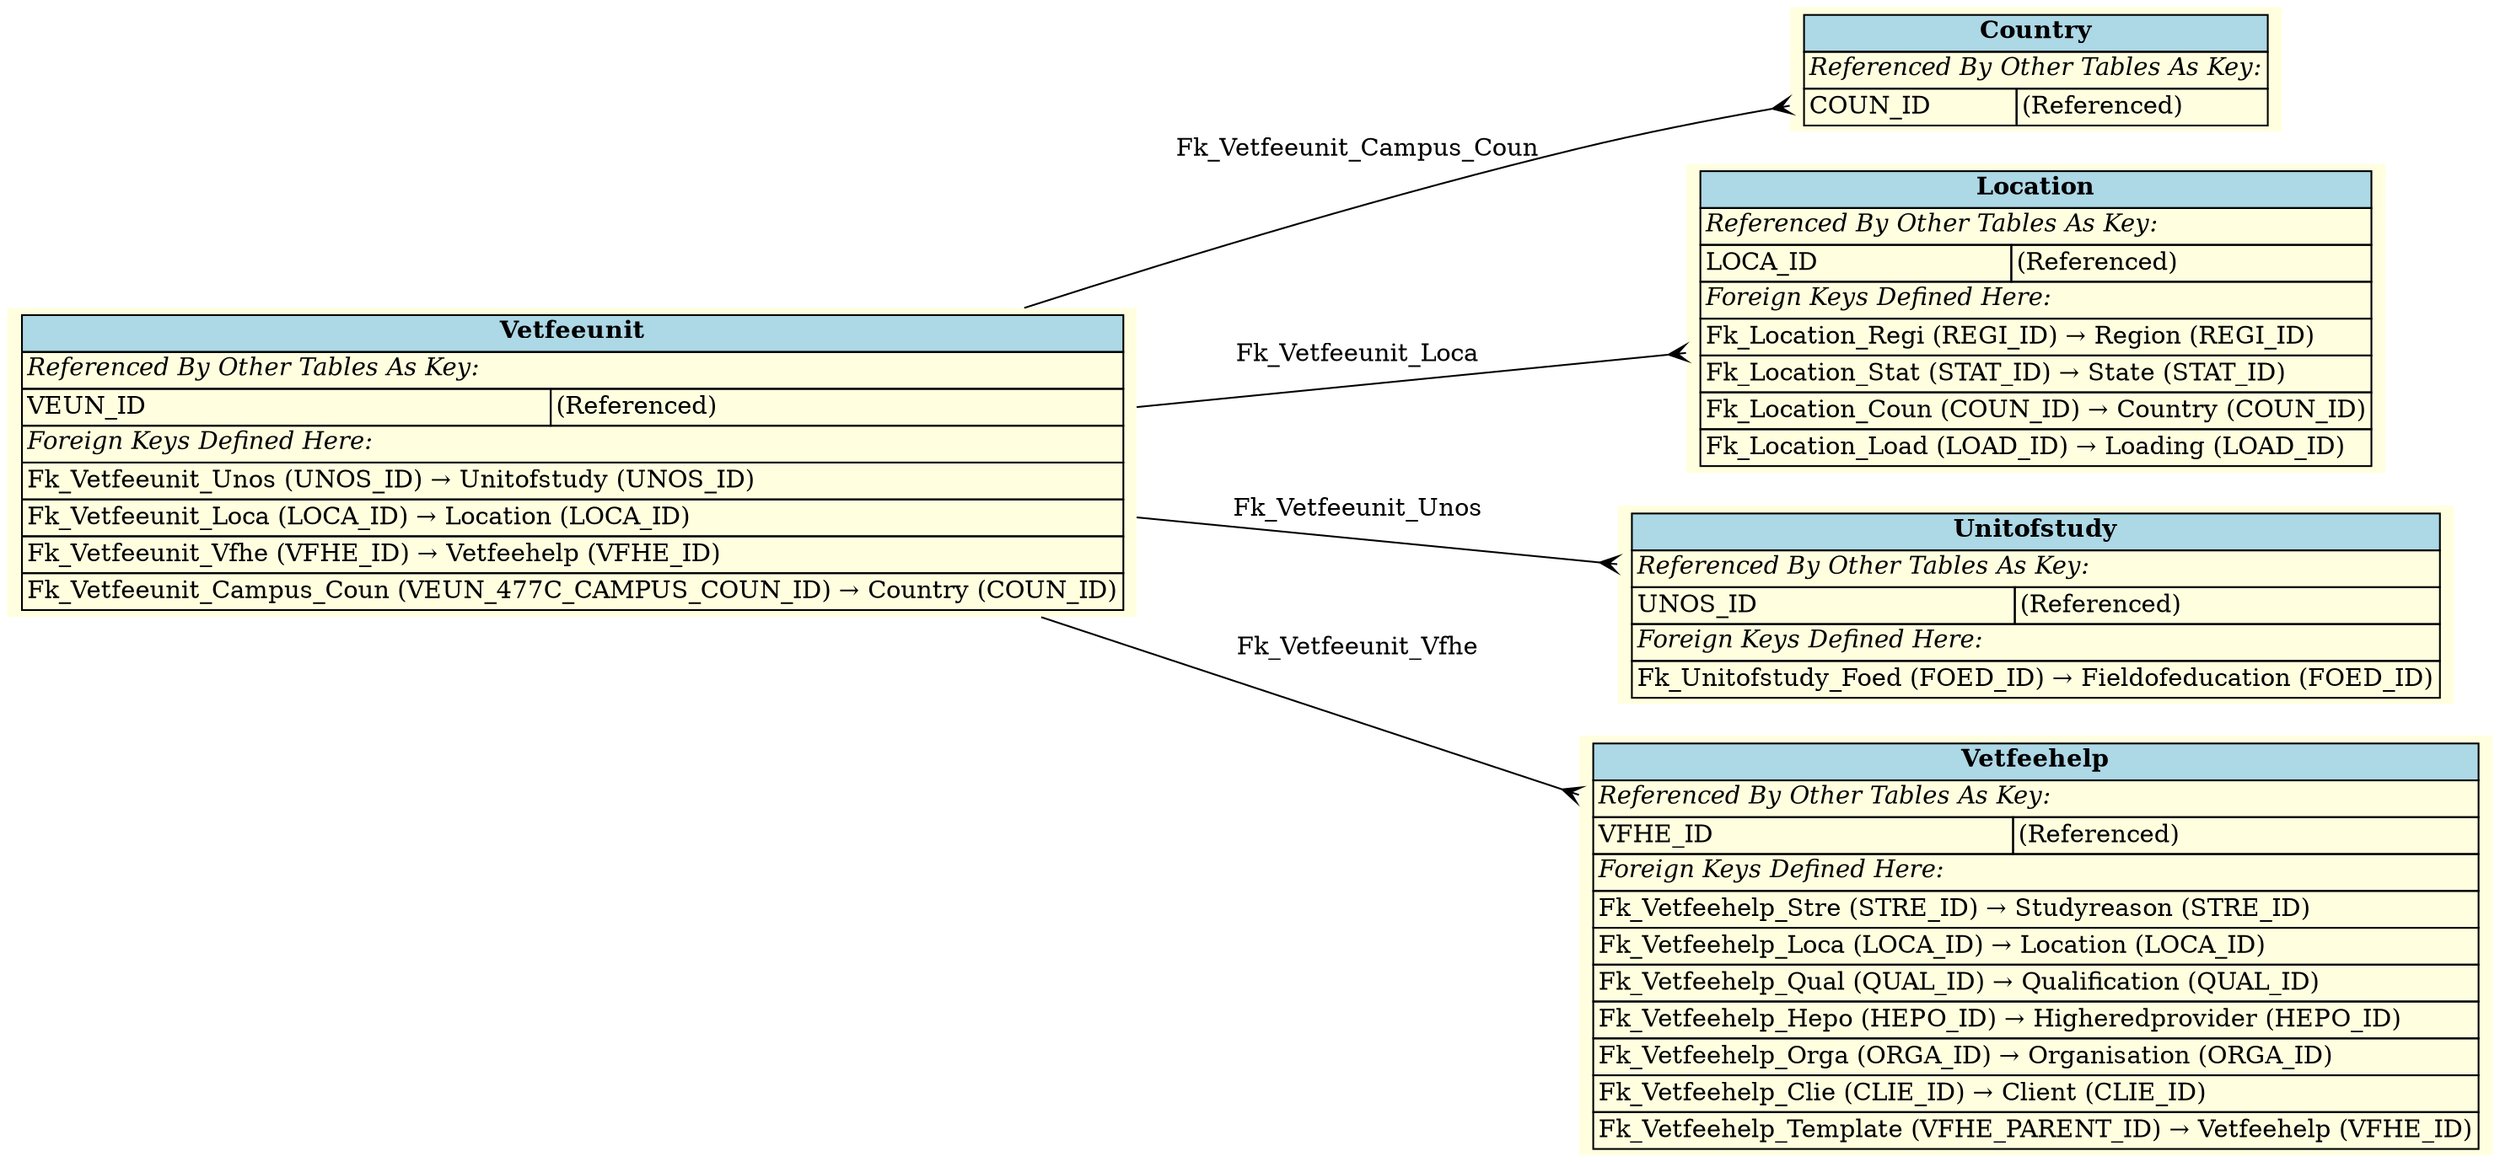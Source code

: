 digraph ERD {
  rankdir=LR;
  node [shape=plaintext, style=filled, fillcolor=lightyellow];
  edge [arrowhead=crow, arrowtail=none, dir=both, labelfontsize=10];

  "Vetfeeunit" [
    label=<
    <TABLE BORDER="0" CELLBORDER="1" CELLSPACING="0" BGCOLOR="lightyellow">
      <TR><TD COLSPAN="2" BGCOLOR="lightblue"><B>Vetfeeunit</B></TD></TR>
      <TR><TD COLSPAN="2" ALIGN="LEFT"><I>Referenced By Other Tables As Key:</I></TD></TR>
      <TR><TD ALIGN="LEFT">VEUN_ID</TD><TD ALIGN="LEFT">(Referenced)</TD></TR>
      <TR><TD COLSPAN="2" ALIGN="LEFT"><I>Foreign Keys Defined Here:</I></TD></TR>
      <TR><TD ALIGN="LEFT" COLSPAN="2">Fk_Vetfeeunit_Unos (UNOS_ID) &rarr; Unitofstudy (UNOS_ID)</TD></TR>
      <TR><TD ALIGN="LEFT" COLSPAN="2">Fk_Vetfeeunit_Loca (LOCA_ID) &rarr; Location (LOCA_ID)</TD></TR>
      <TR><TD ALIGN="LEFT" COLSPAN="2">Fk_Vetfeeunit_Vfhe (VFHE_ID) &rarr; Vetfeehelp (VFHE_ID)</TD></TR>
      <TR><TD ALIGN="LEFT" COLSPAN="2">Fk_Vetfeeunit_Campus_Coun (VEUN_477C_CAMPUS_COUN_ID) &rarr; Country (COUN_ID)</TD></TR>
    </TABLE>
    >
  ];

  "Country" [
    label=<
    <TABLE BORDER="0" CELLBORDER="1" CELLSPACING="0" BGCOLOR="lightyellow">
      <TR><TD COLSPAN="2" BGCOLOR="lightblue"><B>Country</B></TD></TR>
      <TR><TD COLSPAN="2" ALIGN="LEFT"><I>Referenced By Other Tables As Key:</I></TD></TR>
      <TR><TD ALIGN="LEFT">COUN_ID</TD><TD ALIGN="LEFT">(Referenced)</TD></TR>
    </TABLE>
    >
  ];

  "Location" [
    label=<
    <TABLE BORDER="0" CELLBORDER="1" CELLSPACING="0" BGCOLOR="lightyellow">
      <TR><TD COLSPAN="2" BGCOLOR="lightblue"><B>Location</B></TD></TR>
      <TR><TD COLSPAN="2" ALIGN="LEFT"><I>Referenced By Other Tables As Key:</I></TD></TR>
      <TR><TD ALIGN="LEFT">LOCA_ID</TD><TD ALIGN="LEFT">(Referenced)</TD></TR>
      <TR><TD COLSPAN="2" ALIGN="LEFT"><I>Foreign Keys Defined Here:</I></TD></TR>
      <TR><TD ALIGN="LEFT" COLSPAN="2">Fk_Location_Regi (REGI_ID) &rarr; Region (REGI_ID)</TD></TR>
      <TR><TD ALIGN="LEFT" COLSPAN="2">Fk_Location_Stat (STAT_ID) &rarr; State (STAT_ID)</TD></TR>
      <TR><TD ALIGN="LEFT" COLSPAN="2">Fk_Location_Coun (COUN_ID) &rarr; Country (COUN_ID)</TD></TR>
      <TR><TD ALIGN="LEFT" COLSPAN="2">Fk_Location_Load (LOAD_ID) &rarr; Loading (LOAD_ID)</TD></TR>
    </TABLE>
    >
  ];

  "Unitofstudy" [
    label=<
    <TABLE BORDER="0" CELLBORDER="1" CELLSPACING="0" BGCOLOR="lightyellow">
      <TR><TD COLSPAN="2" BGCOLOR="lightblue"><B>Unitofstudy</B></TD></TR>
      <TR><TD COLSPAN="2" ALIGN="LEFT"><I>Referenced By Other Tables As Key:</I></TD></TR>
      <TR><TD ALIGN="LEFT">UNOS_ID</TD><TD ALIGN="LEFT">(Referenced)</TD></TR>
      <TR><TD COLSPAN="2" ALIGN="LEFT"><I>Foreign Keys Defined Here:</I></TD></TR>
      <TR><TD ALIGN="LEFT" COLSPAN="2">Fk_Unitofstudy_Foed (FOED_ID) &rarr; Fieldofeducation (FOED_ID)</TD></TR>
    </TABLE>
    >
  ];

  "Vetfeehelp" [
    label=<
    <TABLE BORDER="0" CELLBORDER="1" CELLSPACING="0" BGCOLOR="lightyellow">
      <TR><TD COLSPAN="2" BGCOLOR="lightblue"><B>Vetfeehelp</B></TD></TR>
      <TR><TD COLSPAN="2" ALIGN="LEFT"><I>Referenced By Other Tables As Key:</I></TD></TR>
      <TR><TD ALIGN="LEFT">VFHE_ID</TD><TD ALIGN="LEFT">(Referenced)</TD></TR>
      <TR><TD COLSPAN="2" ALIGN="LEFT"><I>Foreign Keys Defined Here:</I></TD></TR>
      <TR><TD ALIGN="LEFT" COLSPAN="2">Fk_Vetfeehelp_Stre (STRE_ID) &rarr; Studyreason (STRE_ID)</TD></TR>
      <TR><TD ALIGN="LEFT" COLSPAN="2">Fk_Vetfeehelp_Loca (LOCA_ID) &rarr; Location (LOCA_ID)</TD></TR>
      <TR><TD ALIGN="LEFT" COLSPAN="2">Fk_Vetfeehelp_Qual (QUAL_ID) &rarr; Qualification (QUAL_ID)</TD></TR>
      <TR><TD ALIGN="LEFT" COLSPAN="2">Fk_Vetfeehelp_Hepo (HEPO_ID) &rarr; Higheredprovider (HEPO_ID)</TD></TR>
      <TR><TD ALIGN="LEFT" COLSPAN="2">Fk_Vetfeehelp_Orga (ORGA_ID) &rarr; Organisation (ORGA_ID)</TD></TR>
      <TR><TD ALIGN="LEFT" COLSPAN="2">Fk_Vetfeehelp_Clie (CLIE_ID) &rarr; Client (CLIE_ID)</TD></TR>
      <TR><TD ALIGN="LEFT" COLSPAN="2">Fk_Vetfeehelp_Template (VFHE_PARENT_ID) &rarr; Vetfeehelp (VFHE_ID)</TD></TR>
    </TABLE>
    >
  ];

  "Vetfeeunit" -> "Country" [label=" Fk_Vetfeeunit_Campus_Coun "];
  "Vetfeeunit" -> "Location" [label=" Fk_Vetfeeunit_Loca "];
  "Vetfeeunit" -> "Unitofstudy" [label=" Fk_Vetfeeunit_Unos "];
  "Vetfeeunit" -> "Vetfeehelp" [label=" Fk_Vetfeeunit_Vfhe "];
}

